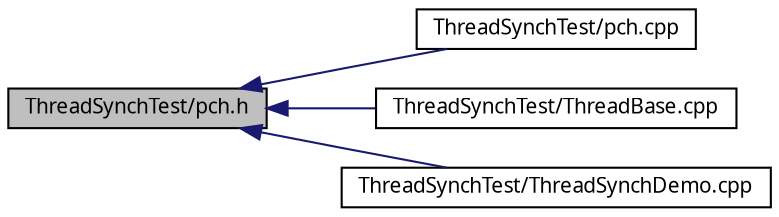 digraph G
{
  edge [fontname="FreeSans.ttf",fontsize=10,labelfontname="FreeSans.ttf",labelfontsize=10];
  node [fontname="FreeSans.ttf",fontsize=10,shape=record];
  rankdir=LR;
  Node1 [label="ThreadSynchTest/pch.h",height=0.2,width=0.4,color="black", fillcolor="grey75", style="filled" fontcolor="black"];
  Node1 -> Node2 [dir=back,color="midnightblue",fontsize=10,style="solid",fontname="FreeSans.ttf"];
  Node2 [label="ThreadSynchTest/pch.cpp",height=0.2,width=0.4,color="black", fillcolor="white", style="filled",URL="$pch_8cpp.html"];
  Node1 -> Node3 [dir=back,color="midnightblue",fontsize=10,style="solid",fontname="FreeSans.ttf"];
  Node3 [label="ThreadSynchTest/ThreadBase.cpp",height=0.2,width=0.4,color="black", fillcolor="white", style="filled",URL="$_thread_base_8cpp.html"];
  Node1 -> Node4 [dir=back,color="midnightblue",fontsize=10,style="solid",fontname="FreeSans.ttf"];
  Node4 [label="ThreadSynchTest/ThreadSynchDemo.cpp",height=0.2,width=0.4,color="black", fillcolor="white", style="filled",URL="$_thread_synch_demo_8cpp.html"];
}
